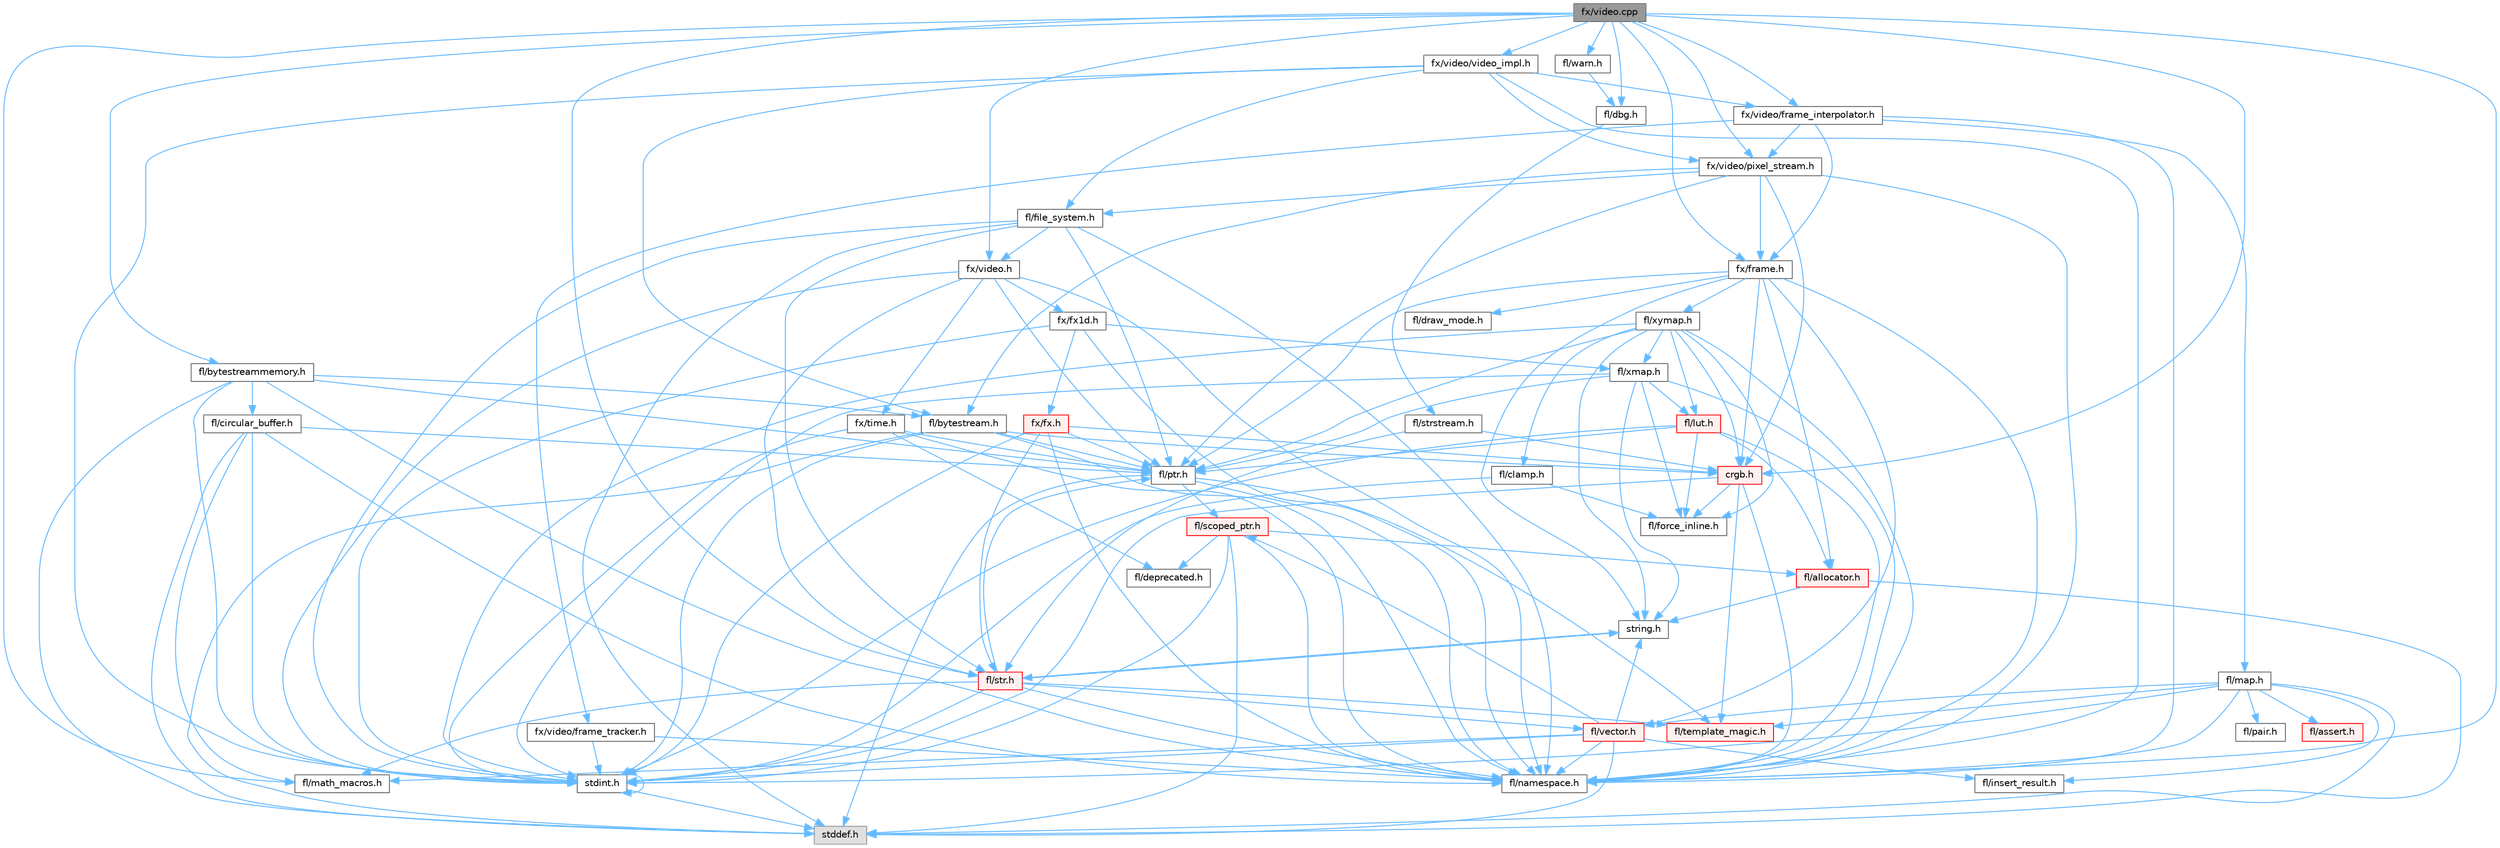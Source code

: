 digraph "fx/video.cpp"
{
 // INTERACTIVE_SVG=YES
 // LATEX_PDF_SIZE
  bgcolor="transparent";
  edge [fontname=Helvetica,fontsize=10,labelfontname=Helvetica,labelfontsize=10];
  node [fontname=Helvetica,fontsize=10,shape=box,height=0.2,width=0.4];
  Node1 [id="Node000001",label="fx/video.cpp",height=0.2,width=0.4,color="gray40", fillcolor="grey60", style="filled", fontcolor="black",tooltip=" "];
  Node1 -> Node2 [id="edge1_Node000001_Node000002",color="steelblue1",style="solid",tooltip=" "];
  Node2 [id="Node000002",label="fx/video.h",height=0.2,width=0.4,color="grey40", fillcolor="white", style="filled",URL="$dd/d78/video_8h.html",tooltip=" "];
  Node2 -> Node3 [id="edge2_Node000002_Node000003",color="steelblue1",style="solid",tooltip=" "];
  Node3 [id="Node000003",label="stdint.h",height=0.2,width=0.4,color="grey40", fillcolor="white", style="filled",URL="$df/dd8/stdint_8h.html",tooltip=" "];
  Node3 -> Node4 [id="edge3_Node000003_Node000004",color="steelblue1",style="solid",tooltip=" "];
  Node4 [id="Node000004",label="stddef.h",height=0.2,width=0.4,color="grey60", fillcolor="#E0E0E0", style="filled",tooltip=" "];
  Node3 -> Node3 [id="edge4_Node000003_Node000003",color="steelblue1",style="solid",tooltip=" "];
  Node2 -> Node5 [id="edge5_Node000002_Node000005",color="steelblue1",style="solid",tooltip=" "];
  Node5 [id="Node000005",label="fl/namespace.h",height=0.2,width=0.4,color="grey40", fillcolor="white", style="filled",URL="$df/d2a/namespace_8h.html",tooltip="Implements the FastLED namespace macros."];
  Node2 -> Node6 [id="edge6_Node000002_Node000006",color="steelblue1",style="solid",tooltip=" "];
  Node6 [id="Node000006",label="fl/ptr.h",height=0.2,width=0.4,color="grey40", fillcolor="white", style="filled",URL="$dd/d98/ptr_8h.html",tooltip=" "];
  Node6 -> Node4 [id="edge7_Node000006_Node000004",color="steelblue1",style="solid",tooltip=" "];
  Node6 -> Node5 [id="edge8_Node000006_Node000005",color="steelblue1",style="solid",tooltip=" "];
  Node6 -> Node7 [id="edge9_Node000006_Node000007",color="steelblue1",style="solid",tooltip=" "];
  Node7 [id="Node000007",label="fl/scoped_ptr.h",height=0.2,width=0.4,color="red", fillcolor="#FFF0F0", style="filled",URL="$d0/d44/scoped__ptr_8h.html",tooltip=" "];
  Node7 -> Node4 [id="edge10_Node000007_Node000004",color="steelblue1",style="solid",tooltip=" "];
  Node7 -> Node3 [id="edge11_Node000007_Node000003",color="steelblue1",style="solid",tooltip=" "];
  Node7 -> Node8 [id="edge12_Node000007_Node000008",color="steelblue1",style="solid",tooltip=" "];
  Node8 [id="Node000008",label="fl/allocator.h",height=0.2,width=0.4,color="red", fillcolor="#FFF0F0", style="filled",URL="$da/da9/allocator_8h.html",tooltip=" "];
  Node8 -> Node4 [id="edge13_Node000008_Node000004",color="steelblue1",style="solid",tooltip=" "];
  Node8 -> Node10 [id="edge14_Node000008_Node000010",color="steelblue1",style="solid",tooltip=" "];
  Node10 [id="Node000010",label="string.h",height=0.2,width=0.4,color="grey40", fillcolor="white", style="filled",URL="$da/d66/string_8h.html",tooltip=" "];
  Node10 -> Node11 [id="edge15_Node000010_Node000011",color="steelblue1",style="solid",tooltip=" "];
  Node11 [id="Node000011",label="fl/str.h",height=0.2,width=0.4,color="red", fillcolor="#FFF0F0", style="filled",URL="$d1/d93/str_8h.html",tooltip=" "];
  Node11 -> Node3 [id="edge16_Node000011_Node000003",color="steelblue1",style="solid",tooltip=" "];
  Node11 -> Node10 [id="edge17_Node000011_Node000010",color="steelblue1",style="solid",tooltip=" "];
  Node11 -> Node17 [id="edge18_Node000011_Node000017",color="steelblue1",style="solid",tooltip=" "];
  Node17 [id="Node000017",label="fl/math_macros.h",height=0.2,width=0.4,color="grey40", fillcolor="white", style="filled",URL="$d8/db8/math__macros_8h.html",tooltip=" "];
  Node11 -> Node5 [id="edge19_Node000011_Node000005",color="steelblue1",style="solid",tooltip=" "];
  Node11 -> Node6 [id="edge20_Node000011_Node000006",color="steelblue1",style="solid",tooltip=" "];
  Node11 -> Node18 [id="edge21_Node000011_Node000018",color="steelblue1",style="solid",tooltip=" "];
  Node18 [id="Node000018",label="fl/template_magic.h",height=0.2,width=0.4,color="red", fillcolor="#FFF0F0", style="filled",URL="$d8/d0c/template__magic_8h.html",tooltip=" "];
  Node11 -> Node20 [id="edge22_Node000011_Node000020",color="steelblue1",style="solid",tooltip=" "];
  Node20 [id="Node000020",label="fl/vector.h",height=0.2,width=0.4,color="red", fillcolor="#FFF0F0", style="filled",URL="$d6/d68/vector_8h.html",tooltip=" "];
  Node20 -> Node4 [id="edge23_Node000020_Node000004",color="steelblue1",style="solid",tooltip=" "];
  Node20 -> Node3 [id="edge24_Node000020_Node000003",color="steelblue1",style="solid",tooltip=" "];
  Node20 -> Node10 [id="edge25_Node000020_Node000010",color="steelblue1",style="solid",tooltip=" "];
  Node20 -> Node22 [id="edge26_Node000020_Node000022",color="steelblue1",style="solid",tooltip=" "];
  Node22 [id="Node000022",label="fl/insert_result.h",height=0.2,width=0.4,color="grey40", fillcolor="white", style="filled",URL="$d1/d22/insert__result_8h.html",tooltip=" "];
  Node20 -> Node17 [id="edge27_Node000020_Node000017",color="steelblue1",style="solid",tooltip=" "];
  Node20 -> Node5 [id="edge28_Node000020_Node000005",color="steelblue1",style="solid",tooltip=" "];
  Node20 -> Node7 [id="edge29_Node000020_Node000007",color="steelblue1",style="solid",tooltip=" "];
  Node7 -> Node5 [id="edge30_Node000007_Node000005",color="steelblue1",style="solid",tooltip=" "];
  Node7 -> Node25 [id="edge31_Node000007_Node000025",color="steelblue1",style="solid",tooltip=" "];
  Node25 [id="Node000025",label="fl/deprecated.h",height=0.2,width=0.4,color="grey40", fillcolor="white", style="filled",URL="$d4/dce/deprecated_8h.html",tooltip=" "];
  Node6 -> Node18 [id="edge32_Node000006_Node000018",color="steelblue1",style="solid",tooltip=" "];
  Node2 -> Node11 [id="edge33_Node000002_Node000011",color="steelblue1",style="solid",tooltip=" "];
  Node2 -> Node26 [id="edge34_Node000002_Node000026",color="steelblue1",style="solid",tooltip=" "];
  Node26 [id="Node000026",label="fx/fx1d.h",height=0.2,width=0.4,color="grey40", fillcolor="white", style="filled",URL="$da/d81/fx1d_8h.html",tooltip=" "];
  Node26 -> Node3 [id="edge35_Node000026_Node000003",color="steelblue1",style="solid",tooltip=" "];
  Node26 -> Node5 [id="edge36_Node000026_Node000005",color="steelblue1",style="solid",tooltip=" "];
  Node26 -> Node27 [id="edge37_Node000026_Node000027",color="steelblue1",style="solid",tooltip=" "];
  Node27 [id="Node000027",label="fl/xmap.h",height=0.2,width=0.4,color="grey40", fillcolor="white", style="filled",URL="$dd/dcc/xmap_8h.html",tooltip=" "];
  Node27 -> Node3 [id="edge38_Node000027_Node000003",color="steelblue1",style="solid",tooltip=" "];
  Node27 -> Node10 [id="edge39_Node000027_Node000010",color="steelblue1",style="solid",tooltip=" "];
  Node27 -> Node15 [id="edge40_Node000027_Node000015",color="steelblue1",style="solid",tooltip=" "];
  Node15 [id="Node000015",label="fl/force_inline.h",height=0.2,width=0.4,color="grey40", fillcolor="white", style="filled",URL="$d4/d64/force__inline_8h.html",tooltip=" "];
  Node27 -> Node28 [id="edge41_Node000027_Node000028",color="steelblue1",style="solid",tooltip=" "];
  Node28 [id="Node000028",label="fl/lut.h",height=0.2,width=0.4,color="red", fillcolor="#FFF0F0", style="filled",URL="$db/d54/lut_8h.html",tooltip=" "];
  Node28 -> Node8 [id="edge42_Node000028_Node000008",color="steelblue1",style="solid",tooltip=" "];
  Node28 -> Node15 [id="edge43_Node000028_Node000015",color="steelblue1",style="solid",tooltip=" "];
  Node28 -> Node6 [id="edge44_Node000028_Node000006",color="steelblue1",style="solid",tooltip=" "];
  Node28 -> Node3 [id="edge45_Node000028_Node000003",color="steelblue1",style="solid",tooltip=" "];
  Node28 -> Node5 [id="edge46_Node000028_Node000005",color="steelblue1",style="solid",tooltip=" "];
  Node27 -> Node6 [id="edge47_Node000027_Node000006",color="steelblue1",style="solid",tooltip=" "];
  Node27 -> Node5 [id="edge48_Node000027_Node000005",color="steelblue1",style="solid",tooltip=" "];
  Node26 -> Node29 [id="edge49_Node000026_Node000029",color="steelblue1",style="solid",tooltip=" "];
  Node29 [id="Node000029",label="fx/fx.h",height=0.2,width=0.4,color="red", fillcolor="#FFF0F0", style="filled",URL="$d2/d0c/fx_8h.html",tooltip=" "];
  Node29 -> Node3 [id="edge50_Node000029_Node000003",color="steelblue1",style="solid",tooltip=" "];
  Node29 -> Node30 [id="edge51_Node000029_Node000030",color="steelblue1",style="solid",tooltip=" "];
  Node30 [id="Node000030",label="crgb.h",height=0.2,width=0.4,color="red", fillcolor="#FFF0F0", style="filled",URL="$db/dd1/crgb_8h.html",tooltip="Defines the red, green, and blue (RGB) pixel struct."];
  Node30 -> Node3 [id="edge52_Node000030_Node000003",color="steelblue1",style="solid",tooltip=" "];
  Node30 -> Node5 [id="edge53_Node000030_Node000005",color="steelblue1",style="solid",tooltip=" "];
  Node30 -> Node15 [id="edge54_Node000030_Node000015",color="steelblue1",style="solid",tooltip=" "];
  Node30 -> Node18 [id="edge55_Node000030_Node000018",color="steelblue1",style="solid",tooltip=" "];
  Node29 -> Node5 [id="edge56_Node000029_Node000005",color="steelblue1",style="solid",tooltip=" "];
  Node29 -> Node6 [id="edge57_Node000029_Node000006",color="steelblue1",style="solid",tooltip=" "];
  Node29 -> Node11 [id="edge58_Node000029_Node000011",color="steelblue1",style="solid",tooltip=" "];
  Node2 -> Node36 [id="edge59_Node000002_Node000036",color="steelblue1",style="solid",tooltip=" "];
  Node36 [id="Node000036",label="fx/time.h",height=0.2,width=0.4,color="grey40", fillcolor="white", style="filled",URL="$de/df7/time_8h.html",tooltip=" "];
  Node36 -> Node3 [id="edge60_Node000036_Node000003",color="steelblue1",style="solid",tooltip=" "];
  Node36 -> Node25 [id="edge61_Node000036_Node000025",color="steelblue1",style="solid",tooltip=" "];
  Node36 -> Node5 [id="edge62_Node000036_Node000005",color="steelblue1",style="solid",tooltip=" "];
  Node36 -> Node6 [id="edge63_Node000036_Node000006",color="steelblue1",style="solid",tooltip=" "];
  Node1 -> Node30 [id="edge64_Node000001_Node000030",color="steelblue1",style="solid",tooltip=" "];
  Node1 -> Node37 [id="edge65_Node000001_Node000037",color="steelblue1",style="solid",tooltip=" "];
  Node37 [id="Node000037",label="fl/bytestreammemory.h",height=0.2,width=0.4,color="grey40", fillcolor="white", style="filled",URL="$d1/d24/bytestreammemory_8h.html",tooltip=" "];
  Node37 -> Node4 [id="edge66_Node000037_Node000004",color="steelblue1",style="solid",tooltip=" "];
  Node37 -> Node3 [id="edge67_Node000037_Node000003",color="steelblue1",style="solid",tooltip=" "];
  Node37 -> Node5 [id="edge68_Node000037_Node000005",color="steelblue1",style="solid",tooltip=" "];
  Node37 -> Node6 [id="edge69_Node000037_Node000006",color="steelblue1",style="solid",tooltip=" "];
  Node37 -> Node38 [id="edge70_Node000037_Node000038",color="steelblue1",style="solid",tooltip=" "];
  Node38 [id="Node000038",label="fl/bytestream.h",height=0.2,width=0.4,color="grey40", fillcolor="white", style="filled",URL="$dd/d2b/bytestream_8h.html",tooltip=" "];
  Node38 -> Node4 [id="edge71_Node000038_Node000004",color="steelblue1",style="solid",tooltip=" "];
  Node38 -> Node3 [id="edge72_Node000038_Node000003",color="steelblue1",style="solid",tooltip=" "];
  Node38 -> Node5 [id="edge73_Node000038_Node000005",color="steelblue1",style="solid",tooltip=" "];
  Node38 -> Node6 [id="edge74_Node000038_Node000006",color="steelblue1",style="solid",tooltip=" "];
  Node38 -> Node30 [id="edge75_Node000038_Node000030",color="steelblue1",style="solid",tooltip=" "];
  Node37 -> Node39 [id="edge76_Node000037_Node000039",color="steelblue1",style="solid",tooltip=" "];
  Node39 [id="Node000039",label="fl/circular_buffer.h",height=0.2,width=0.4,color="grey40", fillcolor="white", style="filled",URL="$d9/d43/circular__buffer_8h.html",tooltip=" "];
  Node39 -> Node17 [id="edge77_Node000039_Node000017",color="steelblue1",style="solid",tooltip=" "];
  Node39 -> Node5 [id="edge78_Node000039_Node000005",color="steelblue1",style="solid",tooltip=" "];
  Node39 -> Node6 [id="edge79_Node000039_Node000006",color="steelblue1",style="solid",tooltip=" "];
  Node39 -> Node4 [id="edge80_Node000039_Node000004",color="steelblue1",style="solid",tooltip=" "];
  Node39 -> Node3 [id="edge81_Node000039_Node000003",color="steelblue1",style="solid",tooltip=" "];
  Node1 -> Node40 [id="edge82_Node000001_Node000040",color="steelblue1",style="solid",tooltip=" "];
  Node40 [id="Node000040",label="fl/dbg.h",height=0.2,width=0.4,color="grey40", fillcolor="white", style="filled",URL="$d6/d01/dbg_8h.html",tooltip=" "];
  Node40 -> Node41 [id="edge83_Node000040_Node000041",color="steelblue1",style="solid",tooltip=" "];
  Node41 [id="Node000041",label="fl/strstream.h",height=0.2,width=0.4,color="grey40", fillcolor="white", style="filled",URL="$d8/d00/strstream_8h.html",tooltip=" "];
  Node41 -> Node30 [id="edge84_Node000041_Node000030",color="steelblue1",style="solid",tooltip=" "];
  Node41 -> Node11 [id="edge85_Node000041_Node000011",color="steelblue1",style="solid",tooltip=" "];
  Node1 -> Node17 [id="edge86_Node000001_Node000017",color="steelblue1",style="solid",tooltip=" "];
  Node1 -> Node11 [id="edge87_Node000001_Node000011",color="steelblue1",style="solid",tooltip=" "];
  Node1 -> Node42 [id="edge88_Node000001_Node000042",color="steelblue1",style="solid",tooltip=" "];
  Node42 [id="Node000042",label="fl/warn.h",height=0.2,width=0.4,color="grey40", fillcolor="white", style="filled",URL="$de/d77/warn_8h.html",tooltip=" "];
  Node42 -> Node40 [id="edge89_Node000042_Node000040",color="steelblue1",style="solid",tooltip=" "];
  Node1 -> Node43 [id="edge90_Node000001_Node000043",color="steelblue1",style="solid",tooltip=" "];
  Node43 [id="Node000043",label="fx/frame.h",height=0.2,width=0.4,color="grey40", fillcolor="white", style="filled",URL="$df/d7d/frame_8h.html",tooltip=" "];
  Node43 -> Node10 [id="edge91_Node000043_Node000010",color="steelblue1",style="solid",tooltip=" "];
  Node43 -> Node30 [id="edge92_Node000043_Node000030",color="steelblue1",style="solid",tooltip=" "];
  Node43 -> Node5 [id="edge93_Node000043_Node000005",color="steelblue1",style="solid",tooltip=" "];
  Node43 -> Node6 [id="edge94_Node000043_Node000006",color="steelblue1",style="solid",tooltip=" "];
  Node43 -> Node44 [id="edge95_Node000043_Node000044",color="steelblue1",style="solid",tooltip=" "];
  Node44 [id="Node000044",label="fl/xymap.h",height=0.2,width=0.4,color="grey40", fillcolor="white", style="filled",URL="$da/d61/xymap_8h.html",tooltip=" "];
  Node44 -> Node3 [id="edge96_Node000044_Node000003",color="steelblue1",style="solid",tooltip=" "];
  Node44 -> Node10 [id="edge97_Node000044_Node000010",color="steelblue1",style="solid",tooltip=" "];
  Node44 -> Node30 [id="edge98_Node000044_Node000030",color="steelblue1",style="solid",tooltip=" "];
  Node44 -> Node14 [id="edge99_Node000044_Node000014",color="steelblue1",style="solid",tooltip=" "];
  Node14 [id="Node000014",label="fl/clamp.h",height=0.2,width=0.4,color="grey40", fillcolor="white", style="filled",URL="$d6/dd3/clamp_8h.html",tooltip=" "];
  Node14 -> Node3 [id="edge100_Node000014_Node000003",color="steelblue1",style="solid",tooltip=" "];
  Node14 -> Node15 [id="edge101_Node000014_Node000015",color="steelblue1",style="solid",tooltip=" "];
  Node44 -> Node15 [id="edge102_Node000044_Node000015",color="steelblue1",style="solid",tooltip=" "];
  Node44 -> Node28 [id="edge103_Node000044_Node000028",color="steelblue1",style="solid",tooltip=" "];
  Node44 -> Node5 [id="edge104_Node000044_Node000005",color="steelblue1",style="solid",tooltip=" "];
  Node44 -> Node6 [id="edge105_Node000044_Node000006",color="steelblue1",style="solid",tooltip=" "];
  Node44 -> Node27 [id="edge106_Node000044_Node000027",color="steelblue1",style="solid",tooltip=" "];
  Node43 -> Node20 [id="edge107_Node000043_Node000020",color="steelblue1",style="solid",tooltip=" "];
  Node43 -> Node8 [id="edge108_Node000043_Node000008",color="steelblue1",style="solid",tooltip=" "];
  Node43 -> Node45 [id="edge109_Node000043_Node000045",color="steelblue1",style="solid",tooltip=" "];
  Node45 [id="Node000045",label="fl/draw_mode.h",height=0.2,width=0.4,color="grey40", fillcolor="white", style="filled",URL="$d9/d35/draw__mode_8h.html",tooltip=" "];
  Node1 -> Node46 [id="edge110_Node000001_Node000046",color="steelblue1",style="solid",tooltip=" "];
  Node46 [id="Node000046",label="fx/video/frame_interpolator.h",height=0.2,width=0.4,color="grey40", fillcolor="white", style="filled",URL="$d3/dda/frame__interpolator_8h.html",tooltip=" "];
  Node46 -> Node47 [id="edge111_Node000046_Node000047",color="steelblue1",style="solid",tooltip=" "];
  Node47 [id="Node000047",label="fl/map.h",height=0.2,width=0.4,color="grey40", fillcolor="white", style="filled",URL="$dc/db7/map_8h.html",tooltip=" "];
  Node47 -> Node4 [id="edge112_Node000047_Node000004",color="steelblue1",style="solid",tooltip=" "];
  Node47 -> Node3 [id="edge113_Node000047_Node000003",color="steelblue1",style="solid",tooltip=" "];
  Node47 -> Node48 [id="edge114_Node000047_Node000048",color="steelblue1",style="solid",tooltip=" "];
  Node48 [id="Node000048",label="fl/assert.h",height=0.2,width=0.4,color="red", fillcolor="#FFF0F0", style="filled",URL="$dc/da7/assert_8h.html",tooltip=" "];
  Node47 -> Node22 [id="edge115_Node000047_Node000022",color="steelblue1",style="solid",tooltip=" "];
  Node47 -> Node5 [id="edge116_Node000047_Node000005",color="steelblue1",style="solid",tooltip=" "];
  Node47 -> Node50 [id="edge117_Node000047_Node000050",color="steelblue1",style="solid",tooltip=" "];
  Node50 [id="Node000050",label="fl/pair.h",height=0.2,width=0.4,color="grey40", fillcolor="white", style="filled",URL="$d3/d41/pair_8h.html",tooltip=" "];
  Node47 -> Node18 [id="edge118_Node000047_Node000018",color="steelblue1",style="solid",tooltip=" "];
  Node47 -> Node20 [id="edge119_Node000047_Node000020",color="steelblue1",style="solid",tooltip=" "];
  Node46 -> Node5 [id="edge120_Node000046_Node000005",color="steelblue1",style="solid",tooltip=" "];
  Node46 -> Node43 [id="edge121_Node000046_Node000043",color="steelblue1",style="solid",tooltip=" "];
  Node46 -> Node51 [id="edge122_Node000046_Node000051",color="steelblue1",style="solid",tooltip=" "];
  Node51 [id="Node000051",label="fx/video/frame_tracker.h",height=0.2,width=0.4,color="grey40", fillcolor="white", style="filled",URL="$d2/df7/frame__tracker_8h.html",tooltip=" "];
  Node51 -> Node3 [id="edge123_Node000051_Node000003",color="steelblue1",style="solid",tooltip=" "];
  Node51 -> Node5 [id="edge124_Node000051_Node000005",color="steelblue1",style="solid",tooltip=" "];
  Node46 -> Node52 [id="edge125_Node000046_Node000052",color="steelblue1",style="solid",tooltip=" "];
  Node52 [id="Node000052",label="fx/video/pixel_stream.h",height=0.2,width=0.4,color="grey40", fillcolor="white", style="filled",URL="$d3/dfa/pixel__stream_8h.html",tooltip=" "];
  Node52 -> Node30 [id="edge126_Node000052_Node000030",color="steelblue1",style="solid",tooltip=" "];
  Node52 -> Node38 [id="edge127_Node000052_Node000038",color="steelblue1",style="solid",tooltip=" "];
  Node52 -> Node53 [id="edge128_Node000052_Node000053",color="steelblue1",style="solid",tooltip=" "];
  Node53 [id="Node000053",label="fl/file_system.h",height=0.2,width=0.4,color="grey40", fillcolor="white", style="filled",URL="$d6/d8d/file__system_8h.html",tooltip=" "];
  Node53 -> Node4 [id="edge129_Node000053_Node000004",color="steelblue1",style="solid",tooltip=" "];
  Node53 -> Node3 [id="edge130_Node000053_Node000003",color="steelblue1",style="solid",tooltip=" "];
  Node53 -> Node5 [id="edge131_Node000053_Node000005",color="steelblue1",style="solid",tooltip=" "];
  Node53 -> Node6 [id="edge132_Node000053_Node000006",color="steelblue1",style="solid",tooltip=" "];
  Node53 -> Node11 [id="edge133_Node000053_Node000011",color="steelblue1",style="solid",tooltip=" "];
  Node53 -> Node2 [id="edge134_Node000053_Node000002",color="steelblue1",style="solid",tooltip=" "];
  Node52 -> Node5 [id="edge135_Node000052_Node000005",color="steelblue1",style="solid",tooltip=" "];
  Node52 -> Node6 [id="edge136_Node000052_Node000006",color="steelblue1",style="solid",tooltip=" "];
  Node52 -> Node43 [id="edge137_Node000052_Node000043",color="steelblue1",style="solid",tooltip=" "];
  Node1 -> Node52 [id="edge138_Node000001_Node000052",color="steelblue1",style="solid",tooltip=" "];
  Node1 -> Node54 [id="edge139_Node000001_Node000054",color="steelblue1",style="solid",tooltip=" "];
  Node54 [id="Node000054",label="fx/video/video_impl.h",height=0.2,width=0.4,color="grey40", fillcolor="white", style="filled",URL="$d5/d82/video__impl_8h.html",tooltip=" "];
  Node54 -> Node38 [id="edge140_Node000054_Node000038",color="steelblue1",style="solid",tooltip=" "];
  Node54 -> Node53 [id="edge141_Node000054_Node000053",color="steelblue1",style="solid",tooltip=" "];
  Node54 -> Node46 [id="edge142_Node000054_Node000046",color="steelblue1",style="solid",tooltip=" "];
  Node54 -> Node52 [id="edge143_Node000054_Node000052",color="steelblue1",style="solid",tooltip=" "];
  Node54 -> Node3 [id="edge144_Node000054_Node000003",color="steelblue1",style="solid",tooltip=" "];
  Node54 -> Node5 [id="edge145_Node000054_Node000005",color="steelblue1",style="solid",tooltip=" "];
  Node1 -> Node5 [id="edge146_Node000001_Node000005",color="steelblue1",style="solid",tooltip=" "];
}
